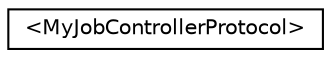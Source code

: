 digraph G
{
  edge [fontname="Helvetica",fontsize="10",labelfontname="Helvetica",labelfontsize="10"];
  node [fontname="Helvetica",fontsize="10",shape=record];
  rankdir="LR";
  Node1 [label="\<MyJobControllerProtocol\>",height=0.2,width=0.4,color="black", fillcolor="white", style="filled",URL="$protocol_my_job_controller_protocol-p.html"];
}
